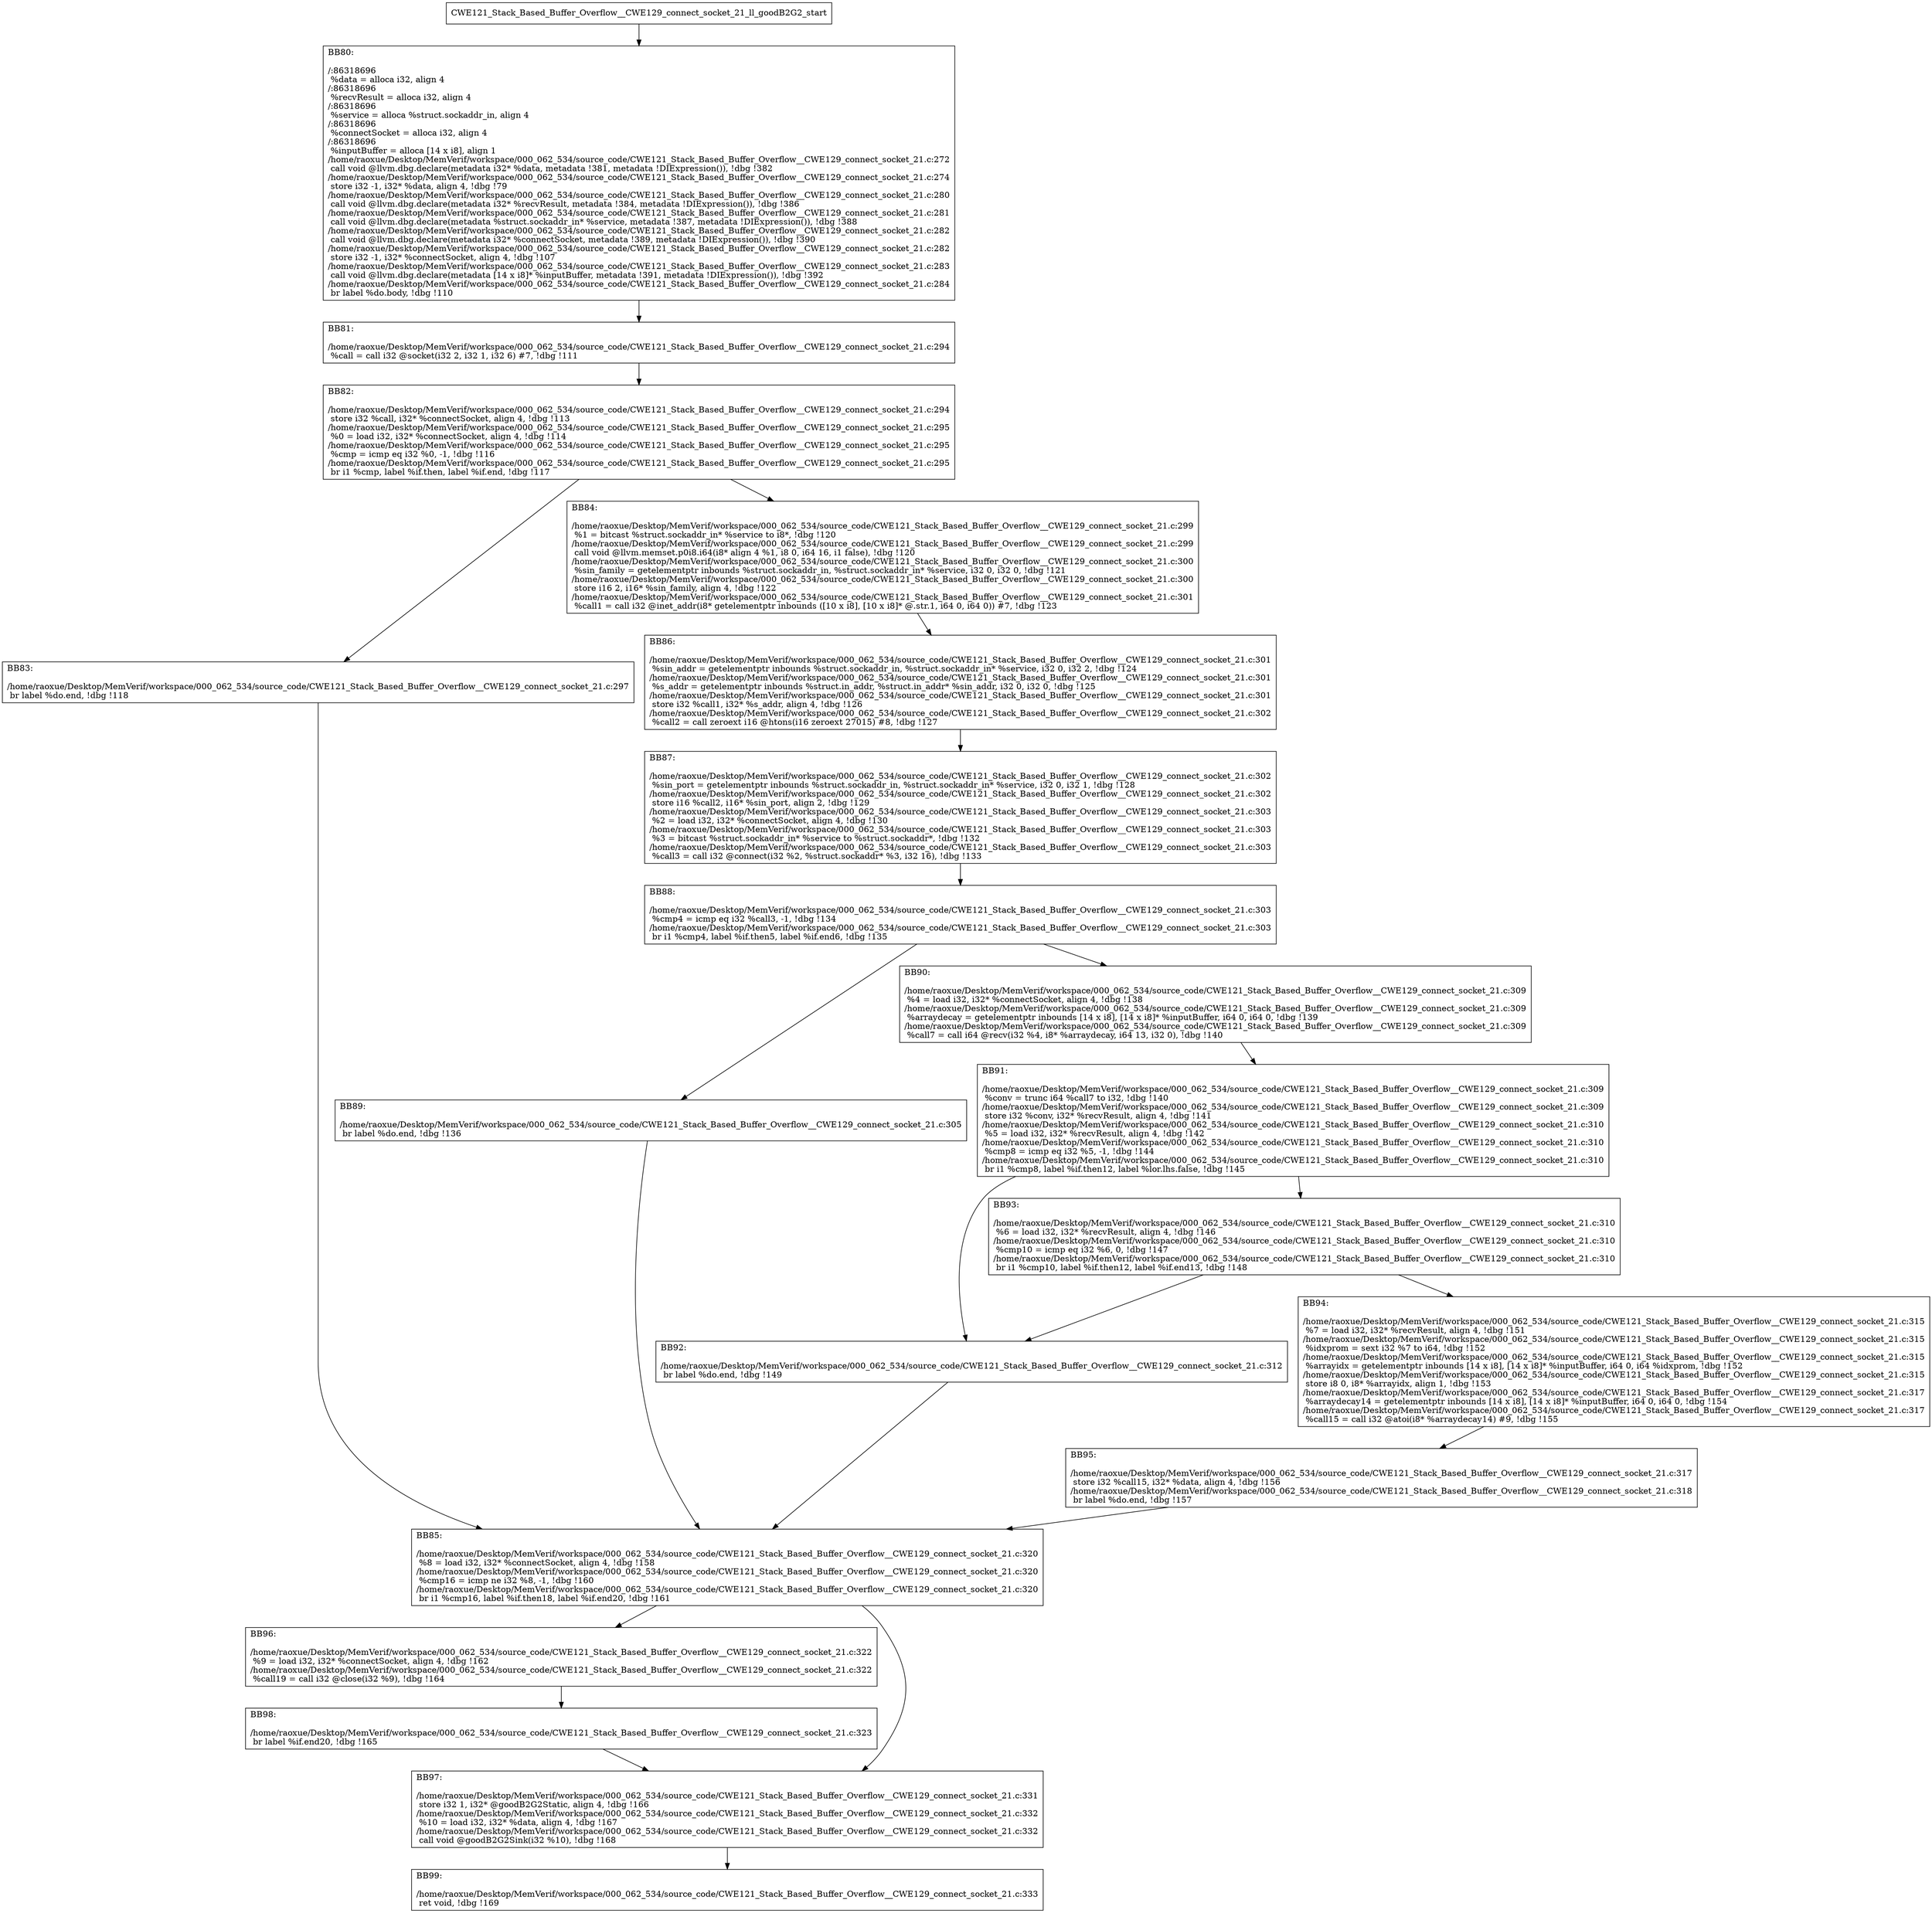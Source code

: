 digraph "CFG for'CWE121_Stack_Based_Buffer_Overflow__CWE129_connect_socket_21_ll_goodB2G2' function" {
	BBCWE121_Stack_Based_Buffer_Overflow__CWE129_connect_socket_21_ll_goodB2G2_start[shape=record,label="{CWE121_Stack_Based_Buffer_Overflow__CWE129_connect_socket_21_ll_goodB2G2_start}"];
	BBCWE121_Stack_Based_Buffer_Overflow__CWE129_connect_socket_21_ll_goodB2G2_start-> CWE121_Stack_Based_Buffer_Overflow__CWE129_connect_socket_21_ll_goodB2G2BB80;
	CWE121_Stack_Based_Buffer_Overflow__CWE129_connect_socket_21_ll_goodB2G2BB80 [shape=record, label="{BB80:\l\l/:86318696\l
  %data = alloca i32, align 4\l
/:86318696\l
  %recvResult = alloca i32, align 4\l
/:86318696\l
  %service = alloca %struct.sockaddr_in, align 4\l
/:86318696\l
  %connectSocket = alloca i32, align 4\l
/:86318696\l
  %inputBuffer = alloca [14 x i8], align 1\l
/home/raoxue/Desktop/MemVerif/workspace/000_062_534/source_code/CWE121_Stack_Based_Buffer_Overflow__CWE129_connect_socket_21.c:272\l
  call void @llvm.dbg.declare(metadata i32* %data, metadata !381, metadata !DIExpression()), !dbg !382\l
/home/raoxue/Desktop/MemVerif/workspace/000_062_534/source_code/CWE121_Stack_Based_Buffer_Overflow__CWE129_connect_socket_21.c:274\l
  store i32 -1, i32* %data, align 4, !dbg !79\l
/home/raoxue/Desktop/MemVerif/workspace/000_062_534/source_code/CWE121_Stack_Based_Buffer_Overflow__CWE129_connect_socket_21.c:280\l
  call void @llvm.dbg.declare(metadata i32* %recvResult, metadata !384, metadata !DIExpression()), !dbg !386\l
/home/raoxue/Desktop/MemVerif/workspace/000_062_534/source_code/CWE121_Stack_Based_Buffer_Overflow__CWE129_connect_socket_21.c:281\l
  call void @llvm.dbg.declare(metadata %struct.sockaddr_in* %service, metadata !387, metadata !DIExpression()), !dbg !388\l
/home/raoxue/Desktop/MemVerif/workspace/000_062_534/source_code/CWE121_Stack_Based_Buffer_Overflow__CWE129_connect_socket_21.c:282\l
  call void @llvm.dbg.declare(metadata i32* %connectSocket, metadata !389, metadata !DIExpression()), !dbg !390\l
/home/raoxue/Desktop/MemVerif/workspace/000_062_534/source_code/CWE121_Stack_Based_Buffer_Overflow__CWE129_connect_socket_21.c:282\l
  store i32 -1, i32* %connectSocket, align 4, !dbg !107\l
/home/raoxue/Desktop/MemVerif/workspace/000_062_534/source_code/CWE121_Stack_Based_Buffer_Overflow__CWE129_connect_socket_21.c:283\l
  call void @llvm.dbg.declare(metadata [14 x i8]* %inputBuffer, metadata !391, metadata !DIExpression()), !dbg !392\l
/home/raoxue/Desktop/MemVerif/workspace/000_062_534/source_code/CWE121_Stack_Based_Buffer_Overflow__CWE129_connect_socket_21.c:284\l
  br label %do.body, !dbg !110\l
}"];
	CWE121_Stack_Based_Buffer_Overflow__CWE129_connect_socket_21_ll_goodB2G2BB80-> CWE121_Stack_Based_Buffer_Overflow__CWE129_connect_socket_21_ll_goodB2G2BB81;
	CWE121_Stack_Based_Buffer_Overflow__CWE129_connect_socket_21_ll_goodB2G2BB81 [shape=record, label="{BB81:\l\l/home/raoxue/Desktop/MemVerif/workspace/000_062_534/source_code/CWE121_Stack_Based_Buffer_Overflow__CWE129_connect_socket_21.c:294\l
  %call = call i32 @socket(i32 2, i32 1, i32 6) #7, !dbg !111\l
}"];
	CWE121_Stack_Based_Buffer_Overflow__CWE129_connect_socket_21_ll_goodB2G2BB81-> CWE121_Stack_Based_Buffer_Overflow__CWE129_connect_socket_21_ll_goodB2G2BB82;
	CWE121_Stack_Based_Buffer_Overflow__CWE129_connect_socket_21_ll_goodB2G2BB82 [shape=record, label="{BB82:\l\l/home/raoxue/Desktop/MemVerif/workspace/000_062_534/source_code/CWE121_Stack_Based_Buffer_Overflow__CWE129_connect_socket_21.c:294\l
  store i32 %call, i32* %connectSocket, align 4, !dbg !113\l
/home/raoxue/Desktop/MemVerif/workspace/000_062_534/source_code/CWE121_Stack_Based_Buffer_Overflow__CWE129_connect_socket_21.c:295\l
  %0 = load i32, i32* %connectSocket, align 4, !dbg !114\l
/home/raoxue/Desktop/MemVerif/workspace/000_062_534/source_code/CWE121_Stack_Based_Buffer_Overflow__CWE129_connect_socket_21.c:295\l
  %cmp = icmp eq i32 %0, -1, !dbg !116\l
/home/raoxue/Desktop/MemVerif/workspace/000_062_534/source_code/CWE121_Stack_Based_Buffer_Overflow__CWE129_connect_socket_21.c:295\l
  br i1 %cmp, label %if.then, label %if.end, !dbg !117\l
}"];
	CWE121_Stack_Based_Buffer_Overflow__CWE129_connect_socket_21_ll_goodB2G2BB82-> CWE121_Stack_Based_Buffer_Overflow__CWE129_connect_socket_21_ll_goodB2G2BB83;
	CWE121_Stack_Based_Buffer_Overflow__CWE129_connect_socket_21_ll_goodB2G2BB82-> CWE121_Stack_Based_Buffer_Overflow__CWE129_connect_socket_21_ll_goodB2G2BB84;
	CWE121_Stack_Based_Buffer_Overflow__CWE129_connect_socket_21_ll_goodB2G2BB83 [shape=record, label="{BB83:\l\l/home/raoxue/Desktop/MemVerif/workspace/000_062_534/source_code/CWE121_Stack_Based_Buffer_Overflow__CWE129_connect_socket_21.c:297\l
  br label %do.end, !dbg !118\l
}"];
	CWE121_Stack_Based_Buffer_Overflow__CWE129_connect_socket_21_ll_goodB2G2BB83-> CWE121_Stack_Based_Buffer_Overflow__CWE129_connect_socket_21_ll_goodB2G2BB85;
	CWE121_Stack_Based_Buffer_Overflow__CWE129_connect_socket_21_ll_goodB2G2BB84 [shape=record, label="{BB84:\l\l/home/raoxue/Desktop/MemVerif/workspace/000_062_534/source_code/CWE121_Stack_Based_Buffer_Overflow__CWE129_connect_socket_21.c:299\l
  %1 = bitcast %struct.sockaddr_in* %service to i8*, !dbg !120\l
/home/raoxue/Desktop/MemVerif/workspace/000_062_534/source_code/CWE121_Stack_Based_Buffer_Overflow__CWE129_connect_socket_21.c:299\l
  call void @llvm.memset.p0i8.i64(i8* align 4 %1, i8 0, i64 16, i1 false), !dbg !120\l
/home/raoxue/Desktop/MemVerif/workspace/000_062_534/source_code/CWE121_Stack_Based_Buffer_Overflow__CWE129_connect_socket_21.c:300\l
  %sin_family = getelementptr inbounds %struct.sockaddr_in, %struct.sockaddr_in* %service, i32 0, i32 0, !dbg !121\l
/home/raoxue/Desktop/MemVerif/workspace/000_062_534/source_code/CWE121_Stack_Based_Buffer_Overflow__CWE129_connect_socket_21.c:300\l
  store i16 2, i16* %sin_family, align 4, !dbg !122\l
/home/raoxue/Desktop/MemVerif/workspace/000_062_534/source_code/CWE121_Stack_Based_Buffer_Overflow__CWE129_connect_socket_21.c:301\l
  %call1 = call i32 @inet_addr(i8* getelementptr inbounds ([10 x i8], [10 x i8]* @.str.1, i64 0, i64 0)) #7, !dbg !123\l
}"];
	CWE121_Stack_Based_Buffer_Overflow__CWE129_connect_socket_21_ll_goodB2G2BB84-> CWE121_Stack_Based_Buffer_Overflow__CWE129_connect_socket_21_ll_goodB2G2BB86;
	CWE121_Stack_Based_Buffer_Overflow__CWE129_connect_socket_21_ll_goodB2G2BB86 [shape=record, label="{BB86:\l\l/home/raoxue/Desktop/MemVerif/workspace/000_062_534/source_code/CWE121_Stack_Based_Buffer_Overflow__CWE129_connect_socket_21.c:301\l
  %sin_addr = getelementptr inbounds %struct.sockaddr_in, %struct.sockaddr_in* %service, i32 0, i32 2, !dbg !124\l
/home/raoxue/Desktop/MemVerif/workspace/000_062_534/source_code/CWE121_Stack_Based_Buffer_Overflow__CWE129_connect_socket_21.c:301\l
  %s_addr = getelementptr inbounds %struct.in_addr, %struct.in_addr* %sin_addr, i32 0, i32 0, !dbg !125\l
/home/raoxue/Desktop/MemVerif/workspace/000_062_534/source_code/CWE121_Stack_Based_Buffer_Overflow__CWE129_connect_socket_21.c:301\l
  store i32 %call1, i32* %s_addr, align 4, !dbg !126\l
/home/raoxue/Desktop/MemVerif/workspace/000_062_534/source_code/CWE121_Stack_Based_Buffer_Overflow__CWE129_connect_socket_21.c:302\l
  %call2 = call zeroext i16 @htons(i16 zeroext 27015) #8, !dbg !127\l
}"];
	CWE121_Stack_Based_Buffer_Overflow__CWE129_connect_socket_21_ll_goodB2G2BB86-> CWE121_Stack_Based_Buffer_Overflow__CWE129_connect_socket_21_ll_goodB2G2BB87;
	CWE121_Stack_Based_Buffer_Overflow__CWE129_connect_socket_21_ll_goodB2G2BB87 [shape=record, label="{BB87:\l\l/home/raoxue/Desktop/MemVerif/workspace/000_062_534/source_code/CWE121_Stack_Based_Buffer_Overflow__CWE129_connect_socket_21.c:302\l
  %sin_port = getelementptr inbounds %struct.sockaddr_in, %struct.sockaddr_in* %service, i32 0, i32 1, !dbg !128\l
/home/raoxue/Desktop/MemVerif/workspace/000_062_534/source_code/CWE121_Stack_Based_Buffer_Overflow__CWE129_connect_socket_21.c:302\l
  store i16 %call2, i16* %sin_port, align 2, !dbg !129\l
/home/raoxue/Desktop/MemVerif/workspace/000_062_534/source_code/CWE121_Stack_Based_Buffer_Overflow__CWE129_connect_socket_21.c:303\l
  %2 = load i32, i32* %connectSocket, align 4, !dbg !130\l
/home/raoxue/Desktop/MemVerif/workspace/000_062_534/source_code/CWE121_Stack_Based_Buffer_Overflow__CWE129_connect_socket_21.c:303\l
  %3 = bitcast %struct.sockaddr_in* %service to %struct.sockaddr*, !dbg !132\l
/home/raoxue/Desktop/MemVerif/workspace/000_062_534/source_code/CWE121_Stack_Based_Buffer_Overflow__CWE129_connect_socket_21.c:303\l
  %call3 = call i32 @connect(i32 %2, %struct.sockaddr* %3, i32 16), !dbg !133\l
}"];
	CWE121_Stack_Based_Buffer_Overflow__CWE129_connect_socket_21_ll_goodB2G2BB87-> CWE121_Stack_Based_Buffer_Overflow__CWE129_connect_socket_21_ll_goodB2G2BB88;
	CWE121_Stack_Based_Buffer_Overflow__CWE129_connect_socket_21_ll_goodB2G2BB88 [shape=record, label="{BB88:\l\l/home/raoxue/Desktop/MemVerif/workspace/000_062_534/source_code/CWE121_Stack_Based_Buffer_Overflow__CWE129_connect_socket_21.c:303\l
  %cmp4 = icmp eq i32 %call3, -1, !dbg !134\l
/home/raoxue/Desktop/MemVerif/workspace/000_062_534/source_code/CWE121_Stack_Based_Buffer_Overflow__CWE129_connect_socket_21.c:303\l
  br i1 %cmp4, label %if.then5, label %if.end6, !dbg !135\l
}"];
	CWE121_Stack_Based_Buffer_Overflow__CWE129_connect_socket_21_ll_goodB2G2BB88-> CWE121_Stack_Based_Buffer_Overflow__CWE129_connect_socket_21_ll_goodB2G2BB89;
	CWE121_Stack_Based_Buffer_Overflow__CWE129_connect_socket_21_ll_goodB2G2BB88-> CWE121_Stack_Based_Buffer_Overflow__CWE129_connect_socket_21_ll_goodB2G2BB90;
	CWE121_Stack_Based_Buffer_Overflow__CWE129_connect_socket_21_ll_goodB2G2BB89 [shape=record, label="{BB89:\l\l/home/raoxue/Desktop/MemVerif/workspace/000_062_534/source_code/CWE121_Stack_Based_Buffer_Overflow__CWE129_connect_socket_21.c:305\l
  br label %do.end, !dbg !136\l
}"];
	CWE121_Stack_Based_Buffer_Overflow__CWE129_connect_socket_21_ll_goodB2G2BB89-> CWE121_Stack_Based_Buffer_Overflow__CWE129_connect_socket_21_ll_goodB2G2BB85;
	CWE121_Stack_Based_Buffer_Overflow__CWE129_connect_socket_21_ll_goodB2G2BB90 [shape=record, label="{BB90:\l\l/home/raoxue/Desktop/MemVerif/workspace/000_062_534/source_code/CWE121_Stack_Based_Buffer_Overflow__CWE129_connect_socket_21.c:309\l
  %4 = load i32, i32* %connectSocket, align 4, !dbg !138\l
/home/raoxue/Desktop/MemVerif/workspace/000_062_534/source_code/CWE121_Stack_Based_Buffer_Overflow__CWE129_connect_socket_21.c:309\l
  %arraydecay = getelementptr inbounds [14 x i8], [14 x i8]* %inputBuffer, i64 0, i64 0, !dbg !139\l
/home/raoxue/Desktop/MemVerif/workspace/000_062_534/source_code/CWE121_Stack_Based_Buffer_Overflow__CWE129_connect_socket_21.c:309\l
  %call7 = call i64 @recv(i32 %4, i8* %arraydecay, i64 13, i32 0), !dbg !140\l
}"];
	CWE121_Stack_Based_Buffer_Overflow__CWE129_connect_socket_21_ll_goodB2G2BB90-> CWE121_Stack_Based_Buffer_Overflow__CWE129_connect_socket_21_ll_goodB2G2BB91;
	CWE121_Stack_Based_Buffer_Overflow__CWE129_connect_socket_21_ll_goodB2G2BB91 [shape=record, label="{BB91:\l\l/home/raoxue/Desktop/MemVerif/workspace/000_062_534/source_code/CWE121_Stack_Based_Buffer_Overflow__CWE129_connect_socket_21.c:309\l
  %conv = trunc i64 %call7 to i32, !dbg !140\l
/home/raoxue/Desktop/MemVerif/workspace/000_062_534/source_code/CWE121_Stack_Based_Buffer_Overflow__CWE129_connect_socket_21.c:309\l
  store i32 %conv, i32* %recvResult, align 4, !dbg !141\l
/home/raoxue/Desktop/MemVerif/workspace/000_062_534/source_code/CWE121_Stack_Based_Buffer_Overflow__CWE129_connect_socket_21.c:310\l
  %5 = load i32, i32* %recvResult, align 4, !dbg !142\l
/home/raoxue/Desktop/MemVerif/workspace/000_062_534/source_code/CWE121_Stack_Based_Buffer_Overflow__CWE129_connect_socket_21.c:310\l
  %cmp8 = icmp eq i32 %5, -1, !dbg !144\l
/home/raoxue/Desktop/MemVerif/workspace/000_062_534/source_code/CWE121_Stack_Based_Buffer_Overflow__CWE129_connect_socket_21.c:310\l
  br i1 %cmp8, label %if.then12, label %lor.lhs.false, !dbg !145\l
}"];
	CWE121_Stack_Based_Buffer_Overflow__CWE129_connect_socket_21_ll_goodB2G2BB91-> CWE121_Stack_Based_Buffer_Overflow__CWE129_connect_socket_21_ll_goodB2G2BB92;
	CWE121_Stack_Based_Buffer_Overflow__CWE129_connect_socket_21_ll_goodB2G2BB91-> CWE121_Stack_Based_Buffer_Overflow__CWE129_connect_socket_21_ll_goodB2G2BB93;
	CWE121_Stack_Based_Buffer_Overflow__CWE129_connect_socket_21_ll_goodB2G2BB93 [shape=record, label="{BB93:\l\l/home/raoxue/Desktop/MemVerif/workspace/000_062_534/source_code/CWE121_Stack_Based_Buffer_Overflow__CWE129_connect_socket_21.c:310\l
  %6 = load i32, i32* %recvResult, align 4, !dbg !146\l
/home/raoxue/Desktop/MemVerif/workspace/000_062_534/source_code/CWE121_Stack_Based_Buffer_Overflow__CWE129_connect_socket_21.c:310\l
  %cmp10 = icmp eq i32 %6, 0, !dbg !147\l
/home/raoxue/Desktop/MemVerif/workspace/000_062_534/source_code/CWE121_Stack_Based_Buffer_Overflow__CWE129_connect_socket_21.c:310\l
  br i1 %cmp10, label %if.then12, label %if.end13, !dbg !148\l
}"];
	CWE121_Stack_Based_Buffer_Overflow__CWE129_connect_socket_21_ll_goodB2G2BB93-> CWE121_Stack_Based_Buffer_Overflow__CWE129_connect_socket_21_ll_goodB2G2BB92;
	CWE121_Stack_Based_Buffer_Overflow__CWE129_connect_socket_21_ll_goodB2G2BB93-> CWE121_Stack_Based_Buffer_Overflow__CWE129_connect_socket_21_ll_goodB2G2BB94;
	CWE121_Stack_Based_Buffer_Overflow__CWE129_connect_socket_21_ll_goodB2G2BB92 [shape=record, label="{BB92:\l\l/home/raoxue/Desktop/MemVerif/workspace/000_062_534/source_code/CWE121_Stack_Based_Buffer_Overflow__CWE129_connect_socket_21.c:312\l
  br label %do.end, !dbg !149\l
}"];
	CWE121_Stack_Based_Buffer_Overflow__CWE129_connect_socket_21_ll_goodB2G2BB92-> CWE121_Stack_Based_Buffer_Overflow__CWE129_connect_socket_21_ll_goodB2G2BB85;
	CWE121_Stack_Based_Buffer_Overflow__CWE129_connect_socket_21_ll_goodB2G2BB94 [shape=record, label="{BB94:\l\l/home/raoxue/Desktop/MemVerif/workspace/000_062_534/source_code/CWE121_Stack_Based_Buffer_Overflow__CWE129_connect_socket_21.c:315\l
  %7 = load i32, i32* %recvResult, align 4, !dbg !151\l
/home/raoxue/Desktop/MemVerif/workspace/000_062_534/source_code/CWE121_Stack_Based_Buffer_Overflow__CWE129_connect_socket_21.c:315\l
  %idxprom = sext i32 %7 to i64, !dbg !152\l
/home/raoxue/Desktop/MemVerif/workspace/000_062_534/source_code/CWE121_Stack_Based_Buffer_Overflow__CWE129_connect_socket_21.c:315\l
  %arrayidx = getelementptr inbounds [14 x i8], [14 x i8]* %inputBuffer, i64 0, i64 %idxprom, !dbg !152\l
/home/raoxue/Desktop/MemVerif/workspace/000_062_534/source_code/CWE121_Stack_Based_Buffer_Overflow__CWE129_connect_socket_21.c:315\l
  store i8 0, i8* %arrayidx, align 1, !dbg !153\l
/home/raoxue/Desktop/MemVerif/workspace/000_062_534/source_code/CWE121_Stack_Based_Buffer_Overflow__CWE129_connect_socket_21.c:317\l
  %arraydecay14 = getelementptr inbounds [14 x i8], [14 x i8]* %inputBuffer, i64 0, i64 0, !dbg !154\l
/home/raoxue/Desktop/MemVerif/workspace/000_062_534/source_code/CWE121_Stack_Based_Buffer_Overflow__CWE129_connect_socket_21.c:317\l
  %call15 = call i32 @atoi(i8* %arraydecay14) #9, !dbg !155\l
}"];
	CWE121_Stack_Based_Buffer_Overflow__CWE129_connect_socket_21_ll_goodB2G2BB94-> CWE121_Stack_Based_Buffer_Overflow__CWE129_connect_socket_21_ll_goodB2G2BB95;
	CWE121_Stack_Based_Buffer_Overflow__CWE129_connect_socket_21_ll_goodB2G2BB95 [shape=record, label="{BB95:\l\l/home/raoxue/Desktop/MemVerif/workspace/000_062_534/source_code/CWE121_Stack_Based_Buffer_Overflow__CWE129_connect_socket_21.c:317\l
  store i32 %call15, i32* %data, align 4, !dbg !156\l
/home/raoxue/Desktop/MemVerif/workspace/000_062_534/source_code/CWE121_Stack_Based_Buffer_Overflow__CWE129_connect_socket_21.c:318\l
  br label %do.end, !dbg !157\l
}"];
	CWE121_Stack_Based_Buffer_Overflow__CWE129_connect_socket_21_ll_goodB2G2BB95-> CWE121_Stack_Based_Buffer_Overflow__CWE129_connect_socket_21_ll_goodB2G2BB85;
	CWE121_Stack_Based_Buffer_Overflow__CWE129_connect_socket_21_ll_goodB2G2BB85 [shape=record, label="{BB85:\l\l/home/raoxue/Desktop/MemVerif/workspace/000_062_534/source_code/CWE121_Stack_Based_Buffer_Overflow__CWE129_connect_socket_21.c:320\l
  %8 = load i32, i32* %connectSocket, align 4, !dbg !158\l
/home/raoxue/Desktop/MemVerif/workspace/000_062_534/source_code/CWE121_Stack_Based_Buffer_Overflow__CWE129_connect_socket_21.c:320\l
  %cmp16 = icmp ne i32 %8, -1, !dbg !160\l
/home/raoxue/Desktop/MemVerif/workspace/000_062_534/source_code/CWE121_Stack_Based_Buffer_Overflow__CWE129_connect_socket_21.c:320\l
  br i1 %cmp16, label %if.then18, label %if.end20, !dbg !161\l
}"];
	CWE121_Stack_Based_Buffer_Overflow__CWE129_connect_socket_21_ll_goodB2G2BB85-> CWE121_Stack_Based_Buffer_Overflow__CWE129_connect_socket_21_ll_goodB2G2BB96;
	CWE121_Stack_Based_Buffer_Overflow__CWE129_connect_socket_21_ll_goodB2G2BB85-> CWE121_Stack_Based_Buffer_Overflow__CWE129_connect_socket_21_ll_goodB2G2BB97;
	CWE121_Stack_Based_Buffer_Overflow__CWE129_connect_socket_21_ll_goodB2G2BB96 [shape=record, label="{BB96:\l\l/home/raoxue/Desktop/MemVerif/workspace/000_062_534/source_code/CWE121_Stack_Based_Buffer_Overflow__CWE129_connect_socket_21.c:322\l
  %9 = load i32, i32* %connectSocket, align 4, !dbg !162\l
/home/raoxue/Desktop/MemVerif/workspace/000_062_534/source_code/CWE121_Stack_Based_Buffer_Overflow__CWE129_connect_socket_21.c:322\l
  %call19 = call i32 @close(i32 %9), !dbg !164\l
}"];
	CWE121_Stack_Based_Buffer_Overflow__CWE129_connect_socket_21_ll_goodB2G2BB96-> CWE121_Stack_Based_Buffer_Overflow__CWE129_connect_socket_21_ll_goodB2G2BB98;
	CWE121_Stack_Based_Buffer_Overflow__CWE129_connect_socket_21_ll_goodB2G2BB98 [shape=record, label="{BB98:\l\l/home/raoxue/Desktop/MemVerif/workspace/000_062_534/source_code/CWE121_Stack_Based_Buffer_Overflow__CWE129_connect_socket_21.c:323\l
  br label %if.end20, !dbg !165\l
}"];
	CWE121_Stack_Based_Buffer_Overflow__CWE129_connect_socket_21_ll_goodB2G2BB98-> CWE121_Stack_Based_Buffer_Overflow__CWE129_connect_socket_21_ll_goodB2G2BB97;
	CWE121_Stack_Based_Buffer_Overflow__CWE129_connect_socket_21_ll_goodB2G2BB97 [shape=record, label="{BB97:\l\l/home/raoxue/Desktop/MemVerif/workspace/000_062_534/source_code/CWE121_Stack_Based_Buffer_Overflow__CWE129_connect_socket_21.c:331\l
  store i32 1, i32* @goodB2G2Static, align 4, !dbg !166\l
/home/raoxue/Desktop/MemVerif/workspace/000_062_534/source_code/CWE121_Stack_Based_Buffer_Overflow__CWE129_connect_socket_21.c:332\l
  %10 = load i32, i32* %data, align 4, !dbg !167\l
/home/raoxue/Desktop/MemVerif/workspace/000_062_534/source_code/CWE121_Stack_Based_Buffer_Overflow__CWE129_connect_socket_21.c:332\l
  call void @goodB2G2Sink(i32 %10), !dbg !168\l
}"];
	CWE121_Stack_Based_Buffer_Overflow__CWE129_connect_socket_21_ll_goodB2G2BB97-> CWE121_Stack_Based_Buffer_Overflow__CWE129_connect_socket_21_ll_goodB2G2BB99;
	CWE121_Stack_Based_Buffer_Overflow__CWE129_connect_socket_21_ll_goodB2G2BB99 [shape=record, label="{BB99:\l\l/home/raoxue/Desktop/MemVerif/workspace/000_062_534/source_code/CWE121_Stack_Based_Buffer_Overflow__CWE129_connect_socket_21.c:333\l
  ret void, !dbg !169\l
}"];
}
